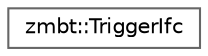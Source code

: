 digraph "Graphical Class Hierarchy"
{
 // LATEX_PDF_SIZE
  bgcolor="transparent";
  edge [fontname=Helvetica,fontsize=10,labelfontname=Helvetica,labelfontsize=10];
  node [fontname=Helvetica,fontsize=10,shape=box,height=0.2,width=0.4];
  rankdir="LR";
  Node0 [id="Node000000",label="zmbt::TriggerIfc",height=0.2,width=0.4,color="grey40", fillcolor="white", style="filled",URL="$classzmbt_1_1TriggerIfc.html",tooltip=" "];
}
